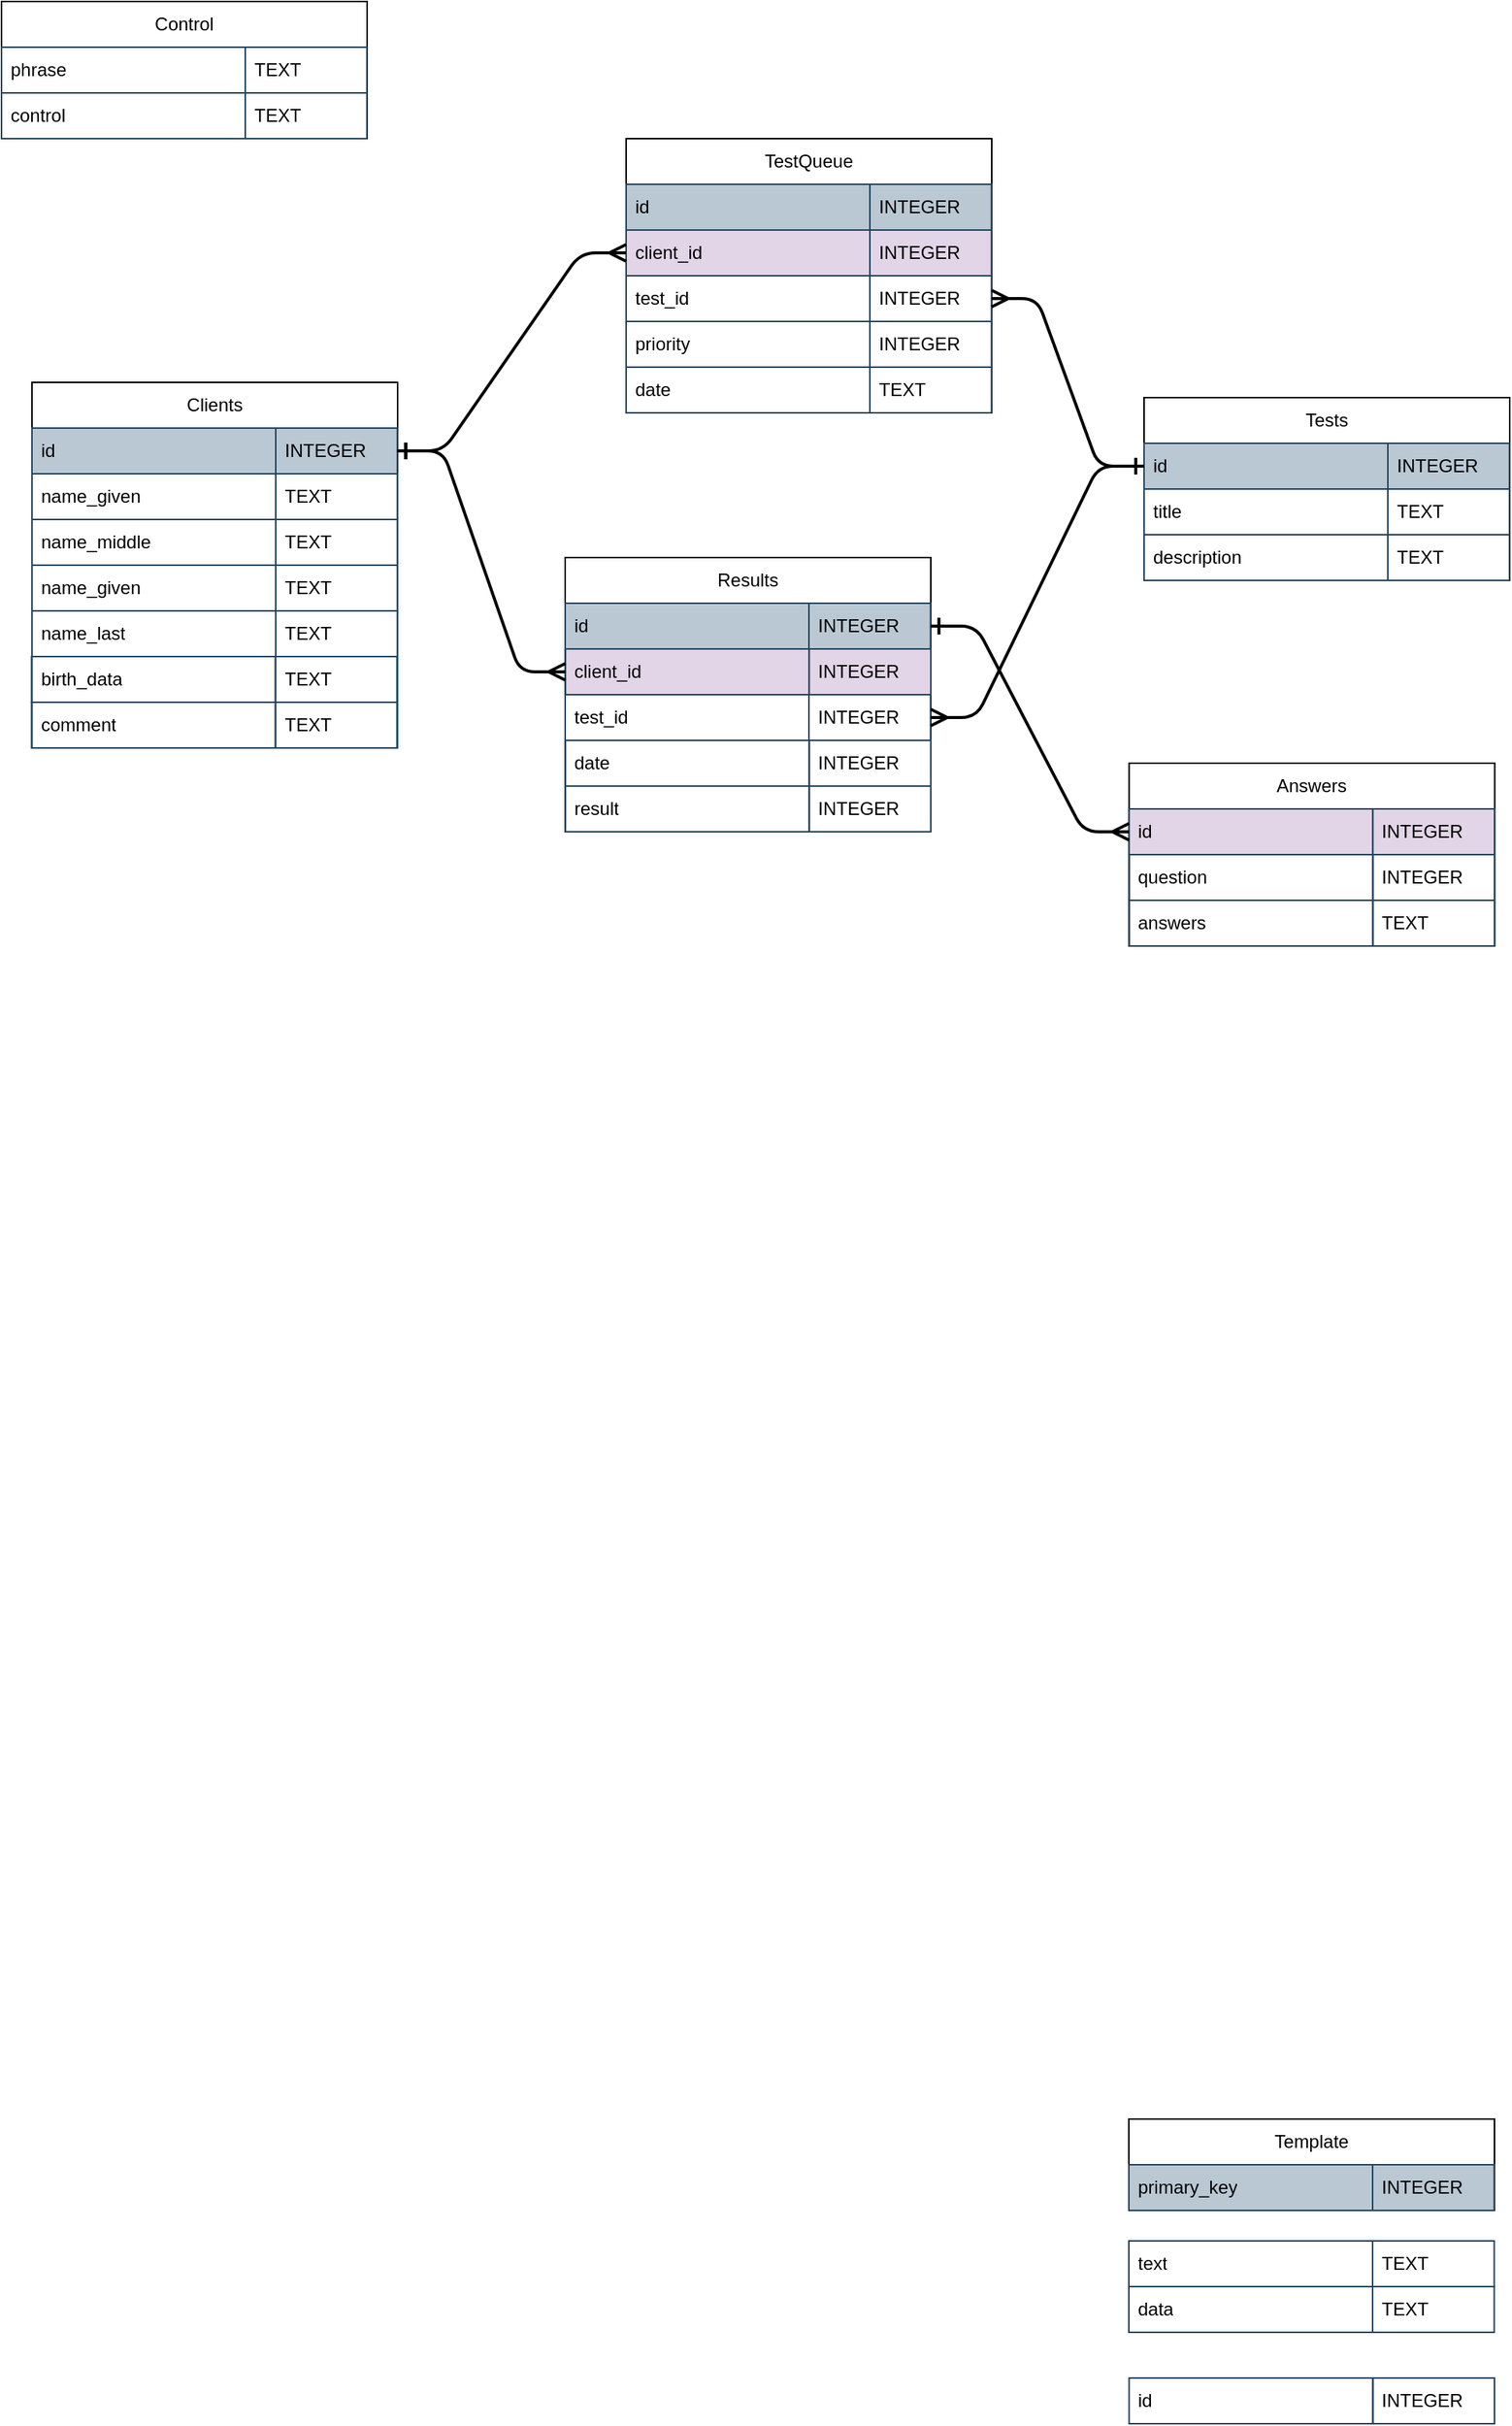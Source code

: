 <mxfile version="24.7.7">
  <diagram name="Page-1" id="b520641d-4fe3-3701-9064-5fc419738815">
    <mxGraphModel dx="1272" dy="804" grid="1" gridSize="10" guides="1" tooltips="1" connect="1" arrows="1" fold="1" page="1" pageScale="1" pageWidth="1100" pageHeight="850" background="none" math="0" shadow="0">
      <root>
        <mxCell id="0" />
        <mxCell id="1" parent="0" />
        <mxCell id="5imH1k4Vq9nAhO7qKi-u-30" value="Clients" style="swimlane;fontStyle=0;childLayout=stackLayout;horizontal=1;startSize=30;horizontalStack=0;resizeParent=1;resizeParentMax=0;resizeLast=0;collapsible=1;marginBottom=0;whiteSpace=wrap;html=1;" parent="1" vertex="1">
          <mxGeometry x="100" y="310" width="240" height="240" as="geometry" />
        </mxCell>
        <mxCell id="5imH1k4Vq9nAhO7qKi-u-35" value="" style="group" parent="5imH1k4Vq9nAhO7qKi-u-30" vertex="1" connectable="0">
          <mxGeometry y="30" width="240" height="30" as="geometry" />
        </mxCell>
        <mxCell id="5imH1k4Vq9nAhO7qKi-u-21" value="id" style="text;strokeColor=#23445d;fillColor=#bac8d3;align=left;verticalAlign=middle;spacingLeft=4;spacingRight=4;overflow=hidden;points=[[0,0.5],[1,0.5]];portConstraint=eastwest;rotatable=0;whiteSpace=wrap;html=1;" parent="5imH1k4Vq9nAhO7qKi-u-35" vertex="1">
          <mxGeometry width="160" height="30" as="geometry" />
        </mxCell>
        <mxCell id="5imH1k4Vq9nAhO7qKi-u-34" value="&lt;span style=&quot;box-sizing: border-box;&quot;&gt;&lt;font style=&quot;font-size: 12px;&quot; face=&quot;Helvetica&quot;&gt;INTEGER&lt;/font&gt;&lt;/span&gt;" style="text;strokeColor=#23445d;fillColor=#bac8d3;align=left;verticalAlign=middle;spacingLeft=4;spacingRight=4;overflow=hidden;points=[[0,0.5],[1,0.5]];portConstraint=eastwest;rotatable=0;whiteSpace=wrap;html=1;" parent="5imH1k4Vq9nAhO7qKi-u-35" vertex="1">
          <mxGeometry x="160" width="79.82" height="30" as="geometry" />
        </mxCell>
        <mxCell id="5imH1k4Vq9nAhO7qKi-u-40" value="" style="group;fillColor=none;strokeColor=#10739e;" parent="5imH1k4Vq9nAhO7qKi-u-30" vertex="1" connectable="0">
          <mxGeometry y="60" width="240" height="180" as="geometry" />
        </mxCell>
        <mxCell id="5imH1k4Vq9nAhO7qKi-u-41" value="name_given" style="text;strokeColor=#23445d;fillColor=none;align=left;verticalAlign=middle;spacingLeft=4;spacingRight=4;overflow=hidden;points=[[0,0.5],[1,0.5]];portConstraint=eastwest;rotatable=0;whiteSpace=wrap;html=1;" parent="5imH1k4Vq9nAhO7qKi-u-40" vertex="1">
          <mxGeometry width="160" height="30" as="geometry" />
        </mxCell>
        <mxCell id="5imH1k4Vq9nAhO7qKi-u-42" value="TEXT" style="text;strokeColor=#23445d;fillColor=none;align=left;verticalAlign=middle;spacingLeft=4;spacingRight=4;overflow=hidden;points=[[0,0.5],[1,0.5]];portConstraint=eastwest;rotatable=0;whiteSpace=wrap;html=1;" parent="5imH1k4Vq9nAhO7qKi-u-40" vertex="1">
          <mxGeometry x="160" width="79.82" height="30" as="geometry" />
        </mxCell>
        <mxCell id="5imH1k4Vq9nAhO7qKi-u-43" value="" style="group" parent="5imH1k4Vq9nAhO7qKi-u-40" vertex="1" connectable="0">
          <mxGeometry y="30" width="240" height="150" as="geometry" />
        </mxCell>
        <mxCell id="5imH1k4Vq9nAhO7qKi-u-44" value="name_middle" style="text;strokeColor=#23445d;fillColor=none;align=left;verticalAlign=middle;spacingLeft=4;spacingRight=4;overflow=hidden;points=[[0,0.5],[1,0.5]];portConstraint=eastwest;rotatable=0;whiteSpace=wrap;html=1;" parent="5imH1k4Vq9nAhO7qKi-u-43" vertex="1">
          <mxGeometry width="160" height="30" as="geometry" />
        </mxCell>
        <mxCell id="5imH1k4Vq9nAhO7qKi-u-45" value="TEXT" style="text;strokeColor=#23445d;fillColor=none;align=left;verticalAlign=middle;spacingLeft=4;spacingRight=4;overflow=hidden;points=[[0,0.5],[1,0.5]];portConstraint=eastwest;rotatable=0;whiteSpace=wrap;html=1;" parent="5imH1k4Vq9nAhO7qKi-u-43" vertex="1">
          <mxGeometry x="160" width="79.82" height="30" as="geometry" />
        </mxCell>
        <mxCell id="4gp_iH8_tthGyEwq_ENl-10" value="" style="group;fillColor=none;strokeColor=#10739e;" vertex="1" connectable="0" parent="5imH1k4Vq9nAhO7qKi-u-43">
          <mxGeometry y="30" width="240" height="120" as="geometry" />
        </mxCell>
        <mxCell id="4gp_iH8_tthGyEwq_ENl-11" value="name_given" style="text;strokeColor=#23445d;fillColor=none;align=left;verticalAlign=middle;spacingLeft=4;spacingRight=4;overflow=hidden;points=[[0,0.5],[1,0.5]];portConstraint=eastwest;rotatable=0;whiteSpace=wrap;html=1;" vertex="1" parent="4gp_iH8_tthGyEwq_ENl-10">
          <mxGeometry width="160" height="30" as="geometry" />
        </mxCell>
        <mxCell id="4gp_iH8_tthGyEwq_ENl-12" value="TEXT" style="text;strokeColor=#23445d;fillColor=none;align=left;verticalAlign=middle;spacingLeft=4;spacingRight=4;overflow=hidden;points=[[0,0.5],[1,0.5]];portConstraint=eastwest;rotatable=0;whiteSpace=wrap;html=1;" vertex="1" parent="4gp_iH8_tthGyEwq_ENl-10">
          <mxGeometry x="160" width="79.82" height="30" as="geometry" />
        </mxCell>
        <mxCell id="4gp_iH8_tthGyEwq_ENl-13" value="" style="group" vertex="1" connectable="0" parent="4gp_iH8_tthGyEwq_ENl-10">
          <mxGeometry y="30" width="240" height="90" as="geometry" />
        </mxCell>
        <mxCell id="4gp_iH8_tthGyEwq_ENl-14" value="name_last" style="text;strokeColor=#23445d;fillColor=none;align=left;verticalAlign=middle;spacingLeft=4;spacingRight=4;overflow=hidden;points=[[0,0.5],[1,0.5]];portConstraint=eastwest;rotatable=0;whiteSpace=wrap;html=1;" vertex="1" parent="4gp_iH8_tthGyEwq_ENl-13">
          <mxGeometry width="160" height="30" as="geometry" />
        </mxCell>
        <mxCell id="4gp_iH8_tthGyEwq_ENl-15" value="TEXT" style="text;strokeColor=#23445d;fillColor=none;align=left;verticalAlign=middle;spacingLeft=4;spacingRight=4;overflow=hidden;points=[[0,0.5],[1,0.5]];portConstraint=eastwest;rotatable=0;whiteSpace=wrap;html=1;" vertex="1" parent="4gp_iH8_tthGyEwq_ENl-13">
          <mxGeometry x="160" width="79.82" height="30" as="geometry" />
        </mxCell>
        <mxCell id="4gp_iH8_tthGyEwq_ENl-16" value="" style="group;fillColor=none;strokeColor=#10739e;" vertex="1" connectable="0" parent="4gp_iH8_tthGyEwq_ENl-13">
          <mxGeometry x="-0.18" y="30" width="240" height="60" as="geometry" />
        </mxCell>
        <mxCell id="4gp_iH8_tthGyEwq_ENl-17" value="birth_data" style="text;strokeColor=#23445d;fillColor=none;align=left;verticalAlign=middle;spacingLeft=4;spacingRight=4;overflow=hidden;points=[[0,0.5],[1,0.5]];portConstraint=eastwest;rotatable=0;whiteSpace=wrap;html=1;" vertex="1" parent="4gp_iH8_tthGyEwq_ENl-16">
          <mxGeometry width="160" height="30" as="geometry" />
        </mxCell>
        <mxCell id="4gp_iH8_tthGyEwq_ENl-18" value="TEXT" style="text;strokeColor=#23445d;fillColor=none;align=left;verticalAlign=middle;spacingLeft=4;spacingRight=4;overflow=hidden;points=[[0,0.5],[1,0.5]];portConstraint=eastwest;rotatable=0;whiteSpace=wrap;html=1;" vertex="1" parent="4gp_iH8_tthGyEwq_ENl-16">
          <mxGeometry x="160" width="79.82" height="30" as="geometry" />
        </mxCell>
        <mxCell id="4gp_iH8_tthGyEwq_ENl-19" value="" style="group" vertex="1" connectable="0" parent="4gp_iH8_tthGyEwq_ENl-16">
          <mxGeometry y="30" width="240" height="30" as="geometry" />
        </mxCell>
        <mxCell id="4gp_iH8_tthGyEwq_ENl-20" value="comment" style="text;strokeColor=#23445d;fillColor=none;align=left;verticalAlign=middle;spacingLeft=4;spacingRight=4;overflow=hidden;points=[[0,0.5],[1,0.5]];portConstraint=eastwest;rotatable=0;whiteSpace=wrap;html=1;" vertex="1" parent="4gp_iH8_tthGyEwq_ENl-19">
          <mxGeometry width="160" height="30" as="geometry" />
        </mxCell>
        <mxCell id="4gp_iH8_tthGyEwq_ENl-21" value="TEXT" style="text;strokeColor=#23445d;fillColor=none;align=left;verticalAlign=middle;spacingLeft=4;spacingRight=4;overflow=hidden;points=[[0,0.5],[1,0.5]];portConstraint=eastwest;rotatable=0;whiteSpace=wrap;html=1;" vertex="1" parent="4gp_iH8_tthGyEwq_ENl-19">
          <mxGeometry x="160" width="79.82" height="30" as="geometry" />
        </mxCell>
        <mxCell id="4gp_iH8_tthGyEwq_ENl-44" value="TestQueue" style="swimlane;fontStyle=0;childLayout=stackLayout;horizontal=1;startSize=30;horizontalStack=0;resizeParent=1;resizeParentMax=0;resizeLast=0;collapsible=1;marginBottom=0;whiteSpace=wrap;html=1;" vertex="1" parent="1">
          <mxGeometry x="490" y="150" width="240" height="180" as="geometry" />
        </mxCell>
        <mxCell id="4gp_iH8_tthGyEwq_ENl-45" value="" style="group" vertex="1" connectable="0" parent="4gp_iH8_tthGyEwq_ENl-44">
          <mxGeometry y="30" width="240" height="150" as="geometry" />
        </mxCell>
        <mxCell id="4gp_iH8_tthGyEwq_ENl-46" value="id" style="text;strokeColor=#23445d;fillColor=#bac8d3;align=left;verticalAlign=middle;spacingLeft=4;spacingRight=4;overflow=hidden;points=[[0,0.5],[1,0.5]];portConstraint=eastwest;rotatable=0;whiteSpace=wrap;html=1;" vertex="1" parent="4gp_iH8_tthGyEwq_ENl-45">
          <mxGeometry width="160" height="30" as="geometry" />
        </mxCell>
        <mxCell id="4gp_iH8_tthGyEwq_ENl-47" value="&lt;span style=&quot;box-sizing: border-box;&quot;&gt;&lt;font style=&quot;font-size: 12px;&quot; face=&quot;Helvetica&quot;&gt;INTEGER&lt;/font&gt;&lt;/span&gt;" style="text;strokeColor=#23445d;fillColor=#bac8d3;align=left;verticalAlign=middle;spacingLeft=4;spacingRight=4;overflow=hidden;points=[[0,0.5],[1,0.5]];portConstraint=eastwest;rotatable=0;whiteSpace=wrap;html=1;" vertex="1" parent="4gp_iH8_tthGyEwq_ENl-45">
          <mxGeometry x="160" width="79.82" height="30" as="geometry" />
        </mxCell>
        <mxCell id="4gp_iH8_tthGyEwq_ENl-66" value="" style="group" vertex="1" connectable="0" parent="4gp_iH8_tthGyEwq_ENl-45">
          <mxGeometry y="30" width="239.82" height="60" as="geometry" />
        </mxCell>
        <mxCell id="4gp_iH8_tthGyEwq_ENl-49" value="client_id" style="text;strokeColor=#23445d;fillColor=#E1D5E7;align=left;verticalAlign=middle;spacingLeft=4;spacingRight=4;overflow=hidden;points=[[0,0.5],[1,0.5]];portConstraint=eastwest;rotatable=0;whiteSpace=wrap;html=1;" vertex="1" parent="4gp_iH8_tthGyEwq_ENl-66">
          <mxGeometry width="160" height="30" as="geometry" />
        </mxCell>
        <mxCell id="4gp_iH8_tthGyEwq_ENl-50" value="INTEGER" style="text;strokeColor=#23445D;fillColor=#E1D5E7;align=left;verticalAlign=middle;spacingLeft=4;spacingRight=4;overflow=hidden;points=[[0,0.5],[1,0.5]];portConstraint=eastwest;rotatable=0;whiteSpace=wrap;html=1;" vertex="1" parent="4gp_iH8_tthGyEwq_ENl-66">
          <mxGeometry x="160" width="79.82" height="30" as="geometry" />
        </mxCell>
        <mxCell id="4gp_iH8_tthGyEwq_ENl-73" value="" style="group" vertex="1" connectable="0" parent="4gp_iH8_tthGyEwq_ENl-66">
          <mxGeometry y="30" width="239.82" height="30" as="geometry" />
        </mxCell>
        <mxCell id="4gp_iH8_tthGyEwq_ENl-74" value="test_id" style="text;strokeColor=#23445d;fillColor=none;align=left;verticalAlign=middle;spacingLeft=4;spacingRight=4;overflow=hidden;points=[[0,0.5],[1,0.5]];portConstraint=eastwest;rotatable=0;whiteSpace=wrap;html=1;" vertex="1" parent="4gp_iH8_tthGyEwq_ENl-73">
          <mxGeometry width="160" height="30" as="geometry" />
        </mxCell>
        <mxCell id="4gp_iH8_tthGyEwq_ENl-75" value="INTEGER" style="text;strokeColor=#23445d;fillColor=none;align=left;verticalAlign=middle;spacingLeft=4;spacingRight=4;overflow=hidden;points=[[0,0.5],[1,0.5]];portConstraint=eastwest;rotatable=0;whiteSpace=wrap;html=1;" vertex="1" parent="4gp_iH8_tthGyEwq_ENl-73">
          <mxGeometry x="160" width="79.82" height="30" as="geometry" />
        </mxCell>
        <mxCell id="4gp_iH8_tthGyEwq_ENl-76" value="" style="group" vertex="1" connectable="0" parent="4gp_iH8_tthGyEwq_ENl-45">
          <mxGeometry y="90" width="239.82" height="60" as="geometry" />
        </mxCell>
        <mxCell id="4gp_iH8_tthGyEwq_ENl-77" value="priority" style="text;strokeColor=#23445d;fillColor=none;align=left;verticalAlign=middle;spacingLeft=4;spacingRight=4;overflow=hidden;points=[[0,0.5],[1,0.5]];portConstraint=eastwest;rotatable=0;whiteSpace=wrap;html=1;" vertex="1" parent="4gp_iH8_tthGyEwq_ENl-76">
          <mxGeometry width="160" height="30" as="geometry" />
        </mxCell>
        <mxCell id="4gp_iH8_tthGyEwq_ENl-78" value="INTEGER" style="text;strokeColor=#23445d;fillColor=none;align=left;verticalAlign=middle;spacingLeft=4;spacingRight=4;overflow=hidden;points=[[0,0.5],[1,0.5]];portConstraint=eastwest;rotatable=0;whiteSpace=wrap;html=1;" vertex="1" parent="4gp_iH8_tthGyEwq_ENl-76">
          <mxGeometry x="160" width="79.82" height="30" as="geometry" />
        </mxCell>
        <mxCell id="4gp_iH8_tthGyEwq_ENl-79" value="" style="group" vertex="1" connectable="0" parent="4gp_iH8_tthGyEwq_ENl-76">
          <mxGeometry y="30" width="239.82" height="30" as="geometry" />
        </mxCell>
        <mxCell id="4gp_iH8_tthGyEwq_ENl-80" value="date" style="text;strokeColor=#23445d;fillColor=none;align=left;verticalAlign=middle;spacingLeft=4;spacingRight=4;overflow=hidden;points=[[0,0.5],[1,0.5]];portConstraint=eastwest;rotatable=0;whiteSpace=wrap;html=1;" vertex="1" parent="4gp_iH8_tthGyEwq_ENl-79">
          <mxGeometry width="160" height="30" as="geometry" />
        </mxCell>
        <mxCell id="4gp_iH8_tthGyEwq_ENl-81" value="TEXT" style="text;strokeColor=#23445d;fillColor=none;align=left;verticalAlign=middle;spacingLeft=4;spacingRight=4;overflow=hidden;points=[[0,0.5],[1,0.5]];portConstraint=eastwest;rotatable=0;whiteSpace=wrap;html=1;" vertex="1" parent="4gp_iH8_tthGyEwq_ENl-79">
          <mxGeometry x="160" width="79.82" height="30" as="geometry" />
        </mxCell>
        <mxCell id="4gp_iH8_tthGyEwq_ENl-88" value="Tests" style="swimlane;fontStyle=0;childLayout=stackLayout;horizontal=1;startSize=30;horizontalStack=0;resizeParent=1;resizeParentMax=0;resizeLast=0;collapsible=1;marginBottom=0;whiteSpace=wrap;html=1;" vertex="1" parent="1">
          <mxGeometry x="830" y="320" width="240" height="120" as="geometry" />
        </mxCell>
        <mxCell id="4gp_iH8_tthGyEwq_ENl-126" value="" style="group" vertex="1" connectable="0" parent="4gp_iH8_tthGyEwq_ENl-88">
          <mxGeometry y="30" width="240" height="90" as="geometry" />
        </mxCell>
        <mxCell id="4gp_iH8_tthGyEwq_ENl-90" value="id" style="text;strokeColor=#23445d;fillColor=#bac8d3;align=left;verticalAlign=middle;spacingLeft=4;spacingRight=4;overflow=hidden;points=[[0,0.5],[1,0.5]];portConstraint=eastwest;rotatable=0;whiteSpace=wrap;html=1;" vertex="1" parent="4gp_iH8_tthGyEwq_ENl-126">
          <mxGeometry width="160" height="30" as="geometry" />
        </mxCell>
        <mxCell id="4gp_iH8_tthGyEwq_ENl-91" value="&lt;span style=&quot;box-sizing: border-box;&quot;&gt;&lt;font style=&quot;font-size: 12px;&quot; face=&quot;Helvetica&quot;&gt;INTEGER&lt;/font&gt;&lt;/span&gt;" style="text;strokeColor=#23445d;fillColor=#bac8d3;align=left;verticalAlign=middle;spacingLeft=4;spacingRight=4;overflow=hidden;points=[[0,0.5],[1,0.5]];portConstraint=eastwest;rotatable=0;whiteSpace=wrap;html=1;" vertex="1" parent="4gp_iH8_tthGyEwq_ENl-126">
          <mxGeometry x="160" width="79.82" height="30" as="geometry" />
        </mxCell>
        <mxCell id="4gp_iH8_tthGyEwq_ENl-131" value="" style="group" vertex="1" connectable="0" parent="4gp_iH8_tthGyEwq_ENl-126">
          <mxGeometry y="30" width="239.82" height="60" as="geometry" />
        </mxCell>
        <mxCell id="4gp_iH8_tthGyEwq_ENl-132" value="title" style="text;strokeColor=#23445d;fillColor=none;align=left;verticalAlign=middle;spacingLeft=4;spacingRight=4;overflow=hidden;points=[[0,0.5],[1,0.5]];portConstraint=eastwest;rotatable=0;whiteSpace=wrap;html=1;" vertex="1" parent="4gp_iH8_tthGyEwq_ENl-131">
          <mxGeometry width="160" height="30" as="geometry" />
        </mxCell>
        <mxCell id="4gp_iH8_tthGyEwq_ENl-133" value="TEXT" style="text;strokeColor=#23445d;fillColor=none;align=left;verticalAlign=middle;spacingLeft=4;spacingRight=4;overflow=hidden;points=[[0,0.5],[1,0.5]];portConstraint=eastwest;rotatable=0;whiteSpace=wrap;html=1;" vertex="1" parent="4gp_iH8_tthGyEwq_ENl-131">
          <mxGeometry x="160" width="79.82" height="30" as="geometry" />
        </mxCell>
        <mxCell id="4gp_iH8_tthGyEwq_ENl-134" value="" style="group" vertex="1" connectable="0" parent="4gp_iH8_tthGyEwq_ENl-131">
          <mxGeometry y="30" width="239.82" height="30" as="geometry" />
        </mxCell>
        <mxCell id="4gp_iH8_tthGyEwq_ENl-135" value="description" style="text;strokeColor=#23445d;fillColor=none;align=left;verticalAlign=middle;spacingLeft=4;spacingRight=4;overflow=hidden;points=[[0,0.5],[1,0.5]];portConstraint=eastwest;rotatable=0;whiteSpace=wrap;html=1;" vertex="1" parent="4gp_iH8_tthGyEwq_ENl-134">
          <mxGeometry width="160" height="30" as="geometry" />
        </mxCell>
        <mxCell id="4gp_iH8_tthGyEwq_ENl-136" value="TEXT" style="text;strokeColor=#23445d;fillColor=none;align=left;verticalAlign=middle;spacingLeft=4;spacingRight=4;overflow=hidden;points=[[0,0.5],[1,0.5]];portConstraint=eastwest;rotatable=0;whiteSpace=wrap;html=1;" vertex="1" parent="4gp_iH8_tthGyEwq_ENl-134">
          <mxGeometry x="160" width="79.82" height="30" as="geometry" />
        </mxCell>
        <mxCell id="4gp_iH8_tthGyEwq_ENl-127" value="Template" style="swimlane;fontStyle=0;childLayout=stackLayout;horizontal=1;startSize=30;horizontalStack=0;resizeParent=1;resizeParentMax=0;resizeLast=0;collapsible=1;marginBottom=0;whiteSpace=wrap;html=1;" vertex="1" parent="1">
          <mxGeometry x="820" y="1450" width="240" height="60" as="geometry" />
        </mxCell>
        <mxCell id="4gp_iH8_tthGyEwq_ENl-128" value="" style="group" vertex="1" connectable="0" parent="4gp_iH8_tthGyEwq_ENl-127">
          <mxGeometry y="30" width="240" height="30" as="geometry" />
        </mxCell>
        <mxCell id="4gp_iH8_tthGyEwq_ENl-129" value="primary_key" style="text;strokeColor=#23445d;fillColor=#bac8d3;align=left;verticalAlign=middle;spacingLeft=4;spacingRight=4;overflow=hidden;points=[[0,0.5],[1,0.5]];portConstraint=eastwest;rotatable=0;whiteSpace=wrap;html=1;" vertex="1" parent="4gp_iH8_tthGyEwq_ENl-128">
          <mxGeometry width="160" height="30" as="geometry" />
        </mxCell>
        <mxCell id="4gp_iH8_tthGyEwq_ENl-130" value="&lt;span style=&quot;box-sizing: border-box;&quot;&gt;&lt;font style=&quot;font-size: 12px;&quot; face=&quot;Helvetica&quot;&gt;INTEGER&lt;/font&gt;&lt;/span&gt;" style="text;strokeColor=#23445d;fillColor=#bac8d3;align=left;verticalAlign=middle;spacingLeft=4;spacingRight=4;overflow=hidden;points=[[0,0.5],[1,0.5]];portConstraint=eastwest;rotatable=0;whiteSpace=wrap;html=1;" vertex="1" parent="4gp_iH8_tthGyEwq_ENl-128">
          <mxGeometry x="160" width="79.82" height="30" as="geometry" />
        </mxCell>
        <mxCell id="4gp_iH8_tthGyEwq_ENl-137" value="Results" style="swimlane;fontStyle=0;childLayout=stackLayout;horizontal=1;startSize=30;horizontalStack=0;resizeParent=1;resizeParentMax=0;resizeLast=0;collapsible=1;marginBottom=0;whiteSpace=wrap;html=1;" vertex="1" parent="1">
          <mxGeometry x="450" y="425" width="240" height="180" as="geometry" />
        </mxCell>
        <mxCell id="4gp_iH8_tthGyEwq_ENl-138" value="" style="group" vertex="1" connectable="0" parent="4gp_iH8_tthGyEwq_ENl-137">
          <mxGeometry y="30" width="240" height="150" as="geometry" />
        </mxCell>
        <mxCell id="4gp_iH8_tthGyEwq_ENl-139" value="id" style="text;strokeColor=#23445d;fillColor=#bac8d3;align=left;verticalAlign=middle;spacingLeft=4;spacingRight=4;overflow=hidden;points=[[0,0.5],[1,0.5]];portConstraint=eastwest;rotatable=0;whiteSpace=wrap;html=1;" vertex="1" parent="4gp_iH8_tthGyEwq_ENl-138">
          <mxGeometry width="160" height="30" as="geometry" />
        </mxCell>
        <mxCell id="4gp_iH8_tthGyEwq_ENl-140" value="&lt;span style=&quot;box-sizing: border-box;&quot;&gt;&lt;font style=&quot;font-size: 12px;&quot; face=&quot;Helvetica&quot;&gt;INTEGER&lt;/font&gt;&lt;/span&gt;" style="text;strokeColor=#23445d;fillColor=#bac8d3;align=left;verticalAlign=middle;spacingLeft=4;spacingRight=4;overflow=hidden;points=[[0,0.5],[1,0.5]];portConstraint=eastwest;rotatable=0;whiteSpace=wrap;html=1;" vertex="1" parent="4gp_iH8_tthGyEwq_ENl-138">
          <mxGeometry x="160" width="79.82" height="30" as="geometry" />
        </mxCell>
        <mxCell id="4gp_iH8_tthGyEwq_ENl-143" value="" style="group" vertex="1" connectable="0" parent="4gp_iH8_tthGyEwq_ENl-138">
          <mxGeometry x="0.18" y="30" width="239.82" height="120" as="geometry" />
        </mxCell>
        <mxCell id="4gp_iH8_tthGyEwq_ENl-86" value="client_id" style="text;strokeColor=#23445d;fillColor=#E1D5E7;align=left;verticalAlign=middle;spacingLeft=4;spacingRight=4;overflow=hidden;points=[[0,0.5],[1,0.5]];portConstraint=eastwest;rotatable=0;whiteSpace=wrap;html=1;" vertex="1" parent="4gp_iH8_tthGyEwq_ENl-143">
          <mxGeometry width="160" height="30" as="geometry" />
        </mxCell>
        <mxCell id="4gp_iH8_tthGyEwq_ENl-87" value="INTEGER" style="text;strokeColor=#23445d;fillColor=#E1D5E7;align=left;verticalAlign=middle;spacingLeft=4;spacingRight=4;overflow=hidden;points=[[0,0.5],[1,0.5]];portConstraint=eastwest;rotatable=0;whiteSpace=wrap;html=1;" vertex="1" parent="4gp_iH8_tthGyEwq_ENl-143">
          <mxGeometry x="160" width="79.82" height="30" as="geometry" />
        </mxCell>
        <mxCell id="4gp_iH8_tthGyEwq_ENl-159" value="test_id" style="text;strokeColor=#23445d;fillColor=none;align=left;verticalAlign=middle;spacingLeft=4;spacingRight=4;overflow=hidden;points=[[0,0.5],[1,0.5]];portConstraint=eastwest;rotatable=0;whiteSpace=wrap;html=1;" vertex="1" parent="4gp_iH8_tthGyEwq_ENl-143">
          <mxGeometry x="-0.18" y="30" width="160" height="30" as="geometry" />
        </mxCell>
        <mxCell id="4gp_iH8_tthGyEwq_ENl-160" value="INTEGER" style="text;strokeColor=#23445d;fillColor=none;align=left;verticalAlign=middle;spacingLeft=4;spacingRight=4;overflow=hidden;points=[[0,0.5],[1,0.5]];portConstraint=eastwest;rotatable=0;whiteSpace=wrap;html=1;" vertex="1" parent="4gp_iH8_tthGyEwq_ENl-143">
          <mxGeometry x="159.82" y="30" width="79.82" height="30" as="geometry" />
        </mxCell>
        <mxCell id="4gp_iH8_tthGyEwq_ENl-161" value="" style="group" vertex="1" connectable="0" parent="4gp_iH8_tthGyEwq_ENl-143">
          <mxGeometry y="60" width="239.82" height="60" as="geometry" />
        </mxCell>
        <mxCell id="4gp_iH8_tthGyEwq_ENl-162" value="date" style="text;strokeColor=#23445d;fillColor=none;align=left;verticalAlign=middle;spacingLeft=4;spacingRight=4;overflow=hidden;points=[[0,0.5],[1,0.5]];portConstraint=eastwest;rotatable=0;whiteSpace=wrap;html=1;" vertex="1" parent="4gp_iH8_tthGyEwq_ENl-161">
          <mxGeometry width="160" height="30" as="geometry" />
        </mxCell>
        <mxCell id="4gp_iH8_tthGyEwq_ENl-163" value="INTEGER" style="text;strokeColor=#23445d;fillColor=none;align=left;verticalAlign=middle;spacingLeft=4;spacingRight=4;overflow=hidden;points=[[0,0.5],[1,0.5]];portConstraint=eastwest;rotatable=0;whiteSpace=wrap;html=1;" vertex="1" parent="4gp_iH8_tthGyEwq_ENl-161">
          <mxGeometry x="160" width="79.82" height="30" as="geometry" />
        </mxCell>
        <mxCell id="4gp_iH8_tthGyEwq_ENl-164" value="result" style="text;strokeColor=#23445d;fillColor=none;align=left;verticalAlign=middle;spacingLeft=4;spacingRight=4;overflow=hidden;points=[[0,0.5],[1,0.5]];portConstraint=eastwest;rotatable=0;whiteSpace=wrap;html=1;" vertex="1" parent="4gp_iH8_tthGyEwq_ENl-161">
          <mxGeometry y="30" width="160" height="30" as="geometry" />
        </mxCell>
        <mxCell id="4gp_iH8_tthGyEwq_ENl-165" value="INTEGER" style="text;strokeColor=#23445d;fillColor=none;align=left;verticalAlign=middle;spacingLeft=4;spacingRight=4;overflow=hidden;points=[[0,0.5],[1,0.5]];portConstraint=eastwest;rotatable=0;whiteSpace=wrap;html=1;" vertex="1" parent="4gp_iH8_tthGyEwq_ENl-161">
          <mxGeometry x="160" y="30" width="79.82" height="30" as="geometry" />
        </mxCell>
        <mxCell id="4gp_iH8_tthGyEwq_ENl-166" value="" style="group" vertex="1" connectable="0" parent="1">
          <mxGeometry x="820.18" y="1620" width="239.82" height="30" as="geometry" />
        </mxCell>
        <mxCell id="4gp_iH8_tthGyEwq_ENl-152" value="id" style="text;strokeColor=#23445d;fillColor=none;align=left;verticalAlign=middle;spacingLeft=4;spacingRight=4;overflow=hidden;points=[[0,0.5],[1,0.5]];portConstraint=eastwest;rotatable=0;whiteSpace=wrap;html=1;" vertex="1" parent="4gp_iH8_tthGyEwq_ENl-166">
          <mxGeometry width="160" height="30" as="geometry" />
        </mxCell>
        <mxCell id="4gp_iH8_tthGyEwq_ENl-153" value="INTEGER" style="text;strokeColor=#23445d;fillColor=none;align=left;verticalAlign=middle;spacingLeft=4;spacingRight=4;overflow=hidden;points=[[0,0.5],[1,0.5]];portConstraint=eastwest;rotatable=0;whiteSpace=wrap;html=1;" vertex="1" parent="4gp_iH8_tthGyEwq_ENl-166">
          <mxGeometry x="160" width="79.82" height="30" as="geometry" />
        </mxCell>
        <mxCell id="4gp_iH8_tthGyEwq_ENl-167" value="Answers" style="swimlane;fontStyle=0;childLayout=stackLayout;horizontal=1;startSize=30;horizontalStack=0;resizeParent=1;resizeParentMax=0;resizeLast=0;collapsible=1;marginBottom=0;whiteSpace=wrap;html=1;" vertex="1" parent="1">
          <mxGeometry x="820.18" y="560" width="240" height="120" as="geometry" />
        </mxCell>
        <mxCell id="4gp_iH8_tthGyEwq_ENl-168" value="" style="group" vertex="1" connectable="0" parent="4gp_iH8_tthGyEwq_ENl-167">
          <mxGeometry y="30" width="240" height="90" as="geometry" />
        </mxCell>
        <mxCell id="4gp_iH8_tthGyEwq_ENl-169" value="id" style="text;strokeColor=#23445d;fillColor=#E1D5E7;align=left;verticalAlign=middle;spacingLeft=4;spacingRight=4;overflow=hidden;points=[[0,0.5],[1,0.5]];portConstraint=eastwest;rotatable=0;whiteSpace=wrap;html=1;" vertex="1" parent="4gp_iH8_tthGyEwq_ENl-168">
          <mxGeometry width="160" height="30" as="geometry" />
        </mxCell>
        <mxCell id="4gp_iH8_tthGyEwq_ENl-170" value="&lt;span style=&quot;box-sizing: border-box;&quot;&gt;&lt;font style=&quot;font-size: 12px;&quot; face=&quot;Helvetica&quot;&gt;INTEGER&lt;/font&gt;&lt;/span&gt;" style="text;strokeColor=#23445d;fillColor=#E1D5E7;align=left;verticalAlign=middle;spacingLeft=4;spacingRight=4;overflow=hidden;points=[[0,0.5],[1,0.5]];portConstraint=eastwest;rotatable=0;whiteSpace=wrap;html=1;" vertex="1" parent="4gp_iH8_tthGyEwq_ENl-168">
          <mxGeometry x="160" width="79.82" height="30" as="geometry" />
        </mxCell>
        <mxCell id="4gp_iH8_tthGyEwq_ENl-171" value="" style="group" vertex="1" connectable="0" parent="4gp_iH8_tthGyEwq_ENl-168">
          <mxGeometry y="30" width="239.82" height="60" as="geometry" />
        </mxCell>
        <mxCell id="4gp_iH8_tthGyEwq_ENl-172" value="question" style="text;strokeColor=#23445d;fillColor=none;align=left;verticalAlign=middle;spacingLeft=4;spacingRight=4;overflow=hidden;points=[[0,0.5],[1,0.5]];portConstraint=eastwest;rotatable=0;whiteSpace=wrap;html=1;" vertex="1" parent="4gp_iH8_tthGyEwq_ENl-171">
          <mxGeometry width="160" height="30" as="geometry" />
        </mxCell>
        <mxCell id="4gp_iH8_tthGyEwq_ENl-173" value="INTEGER" style="text;strokeColor=#23445d;fillColor=none;align=left;verticalAlign=middle;spacingLeft=4;spacingRight=4;overflow=hidden;points=[[0,0.5],[1,0.5]];portConstraint=eastwest;rotatable=0;whiteSpace=wrap;html=1;" vertex="1" parent="4gp_iH8_tthGyEwq_ENl-171">
          <mxGeometry x="160" width="79.82" height="30" as="geometry" />
        </mxCell>
        <mxCell id="4gp_iH8_tthGyEwq_ENl-174" value="" style="group" vertex="1" connectable="0" parent="4gp_iH8_tthGyEwq_ENl-171">
          <mxGeometry y="30" width="239.82" height="30" as="geometry" />
        </mxCell>
        <mxCell id="4gp_iH8_tthGyEwq_ENl-175" value="answers" style="text;strokeColor=#23445d;fillColor=none;align=left;verticalAlign=middle;spacingLeft=4;spacingRight=4;overflow=hidden;points=[[0,0.5],[1,0.5]];portConstraint=eastwest;rotatable=0;whiteSpace=wrap;html=1;" vertex="1" parent="4gp_iH8_tthGyEwq_ENl-174">
          <mxGeometry width="160" height="30" as="geometry" />
        </mxCell>
        <mxCell id="4gp_iH8_tthGyEwq_ENl-176" value="TEXT" style="text;strokeColor=#23445d;fillColor=none;align=left;verticalAlign=middle;spacingLeft=4;spacingRight=4;overflow=hidden;points=[[0,0.5],[1,0.5]];portConstraint=eastwest;rotatable=0;whiteSpace=wrap;html=1;" vertex="1" parent="4gp_iH8_tthGyEwq_ENl-174">
          <mxGeometry x="160" width="79.82" height="30" as="geometry" />
        </mxCell>
        <mxCell id="4gp_iH8_tthGyEwq_ENl-178" value="" style="edgeStyle=entityRelationEdgeStyle;fontSize=12;html=1;endArrow=ERmany;rounded=1;endFill=0;startArrow=ERone;startFill=0;entryX=0;entryY=0.5;entryDx=0;entryDy=0;exitX=1;exitY=0.5;exitDx=0;exitDy=0;curved=0;strokeWidth=2;targetPerimeterSpacing=0;endSize=8;startSize=8;strokeColor=default;" edge="1" parent="1" source="5imH1k4Vq9nAhO7qKi-u-34" target="4gp_iH8_tthGyEwq_ENl-49">
          <mxGeometry width="100" height="100" relative="1" as="geometry">
            <mxPoint x="330.0" y="390" as="sourcePoint" />
            <mxPoint x="480.18" y="310" as="targetPoint" />
            <Array as="points">
              <mxPoint x="410.18" y="435" />
            </Array>
          </mxGeometry>
        </mxCell>
        <mxCell id="4gp_iH8_tthGyEwq_ENl-179" value="" style="edgeStyle=entityRelationEdgeStyle;fontSize=12;html=1;endArrow=ERmany;rounded=1;endFill=0;startArrow=ERone;startFill=0;entryX=0;entryY=0.5;entryDx=0;entryDy=0;curved=0;strokeWidth=2;targetPerimeterSpacing=0;endSize=8;startSize=8;exitX=1;exitY=0.5;exitDx=0;exitDy=0;" edge="1" parent="1" source="5imH1k4Vq9nAhO7qKi-u-34" target="4gp_iH8_tthGyEwq_ENl-86">
          <mxGeometry width="100" height="100" relative="1" as="geometry">
            <mxPoint x="400" y="500" as="sourcePoint" />
            <mxPoint x="450" y="595" as="targetPoint" />
            <Array as="points">
              <mxPoint x="380" y="720" />
              <mxPoint x="380" y="470" />
              <mxPoint x="410" y="570" />
              <mxPoint x="400" y="580" />
              <mxPoint x="380" y="500" />
            </Array>
          </mxGeometry>
        </mxCell>
        <mxCell id="4gp_iH8_tthGyEwq_ENl-180" value="" style="edgeStyle=entityRelationEdgeStyle;fontSize=12;html=1;endArrow=ERmany;rounded=1;endFill=0;startArrow=ERone;startFill=0;entryX=1;entryY=0.5;entryDx=0;entryDy=0;exitX=0;exitY=0.5;exitDx=0;exitDy=0;curved=0;strokeWidth=2;targetPerimeterSpacing=0;endSize=8;startSize=8;strokeColor=default;" edge="1" parent="1" source="4gp_iH8_tthGyEwq_ENl-90" target="4gp_iH8_tthGyEwq_ENl-75">
          <mxGeometry width="100" height="100" relative="1" as="geometry">
            <mxPoint x="800" y="290" as="sourcePoint" />
            <mxPoint x="950" y="210" as="targetPoint" />
            <Array as="points">
              <mxPoint x="870.18" y="370" />
            </Array>
          </mxGeometry>
        </mxCell>
        <mxCell id="4gp_iH8_tthGyEwq_ENl-181" value="" style="edgeStyle=entityRelationEdgeStyle;fontSize=12;html=1;endArrow=ERmany;rounded=1;endFill=0;startArrow=ERone;startFill=0;exitX=0;exitY=0.5;exitDx=0;exitDy=0;curved=0;strokeWidth=2;targetPerimeterSpacing=0;endSize=8;startSize=8;strokeColor=default;entryX=1;entryY=0.5;entryDx=0;entryDy=0;" edge="1" parent="1" source="4gp_iH8_tthGyEwq_ENl-90" target="4gp_iH8_tthGyEwq_ENl-160">
          <mxGeometry width="100" height="100" relative="1" as="geometry">
            <mxPoint x="850" y="440" as="sourcePoint" />
            <mxPoint x="810" y="610" as="targetPoint" />
            <Array as="points">
              <mxPoint x="880.18" y="380" />
            </Array>
          </mxGeometry>
        </mxCell>
        <mxCell id="4gp_iH8_tthGyEwq_ENl-183" value="" style="edgeStyle=entityRelationEdgeStyle;fontSize=12;html=1;endArrow=ERmany;rounded=1;endFill=0;startArrow=ERone;startFill=0;exitX=1;exitY=0.5;exitDx=0;exitDy=0;curved=0;strokeWidth=2;targetPerimeterSpacing=0;endSize=8;startSize=8;strokeColor=#000000;entryX=0;entryY=0.5;entryDx=0;entryDy=0;jumpStyle=none;jumpSize=6;" edge="1" parent="1" source="4gp_iH8_tthGyEwq_ENl-140" target="4gp_iH8_tthGyEwq_ENl-169">
          <mxGeometry width="100" height="100" relative="1" as="geometry">
            <mxPoint x="730" y="710" as="sourcePoint" />
            <mxPoint x="600" y="890" as="targetPoint" />
            <Array as="points">
              <mxPoint x="770.18" y="660" />
            </Array>
          </mxGeometry>
        </mxCell>
        <mxCell id="4gp_iH8_tthGyEwq_ENl-184" value="" style="group" vertex="1" connectable="0" parent="1">
          <mxGeometry x="820" y="1530" width="239.82" height="60" as="geometry" />
        </mxCell>
        <mxCell id="4gp_iH8_tthGyEwq_ENl-83" value="text" style="text;strokeColor=#23445d;fillColor=none;align=left;verticalAlign=middle;spacingLeft=4;spacingRight=4;overflow=hidden;points=[[0,0.5],[1,0.5]];portConstraint=eastwest;rotatable=0;whiteSpace=wrap;html=1;container=0;" vertex="1" parent="4gp_iH8_tthGyEwq_ENl-184">
          <mxGeometry width="160" height="30" as="geometry" />
        </mxCell>
        <mxCell id="4gp_iH8_tthGyEwq_ENl-84" value="TEXT" style="text;strokeColor=#23445d;fillColor=none;align=left;verticalAlign=middle;spacingLeft=4;spacingRight=4;overflow=hidden;points=[[0,0.5],[1,0.5]];portConstraint=eastwest;rotatable=0;whiteSpace=wrap;html=1;container=0;" vertex="1" parent="4gp_iH8_tthGyEwq_ENl-184">
          <mxGeometry x="160" width="79.82" height="30" as="geometry" />
        </mxCell>
        <mxCell id="4gp_iH8_tthGyEwq_ENl-141" value="data" style="text;strokeColor=#23445d;fillColor=none;align=left;verticalAlign=middle;spacingLeft=4;spacingRight=4;overflow=hidden;points=[[0,0.5],[1,0.5]];portConstraint=eastwest;rotatable=0;whiteSpace=wrap;html=1;container=0;" vertex="1" parent="4gp_iH8_tthGyEwq_ENl-184">
          <mxGeometry y="30" width="160" height="30" as="geometry" />
        </mxCell>
        <mxCell id="4gp_iH8_tthGyEwq_ENl-142" value="TEXT" style="text;strokeColor=#23445d;fillColor=none;align=left;verticalAlign=middle;spacingLeft=4;spacingRight=4;overflow=hidden;points=[[0,0.5],[1,0.5]];portConstraint=eastwest;rotatable=0;whiteSpace=wrap;html=1;container=0;" vertex="1" parent="4gp_iH8_tthGyEwq_ENl-184">
          <mxGeometry x="160" y="30" width="79.82" height="30" as="geometry" />
        </mxCell>
        <mxCell id="4gp_iH8_tthGyEwq_ENl-185" value="Control" style="swimlane;fontStyle=0;childLayout=stackLayout;horizontal=1;startSize=30;horizontalStack=0;resizeParent=1;resizeParentMax=0;resizeLast=0;collapsible=1;marginBottom=0;whiteSpace=wrap;html=1;" vertex="1" parent="1">
          <mxGeometry x="80" y="60" width="240" height="90" as="geometry" />
        </mxCell>
        <mxCell id="4gp_iH8_tthGyEwq_ENl-186" value="" style="group" vertex="1" connectable="0" parent="4gp_iH8_tthGyEwq_ENl-185">
          <mxGeometry y="30" width="240" height="60" as="geometry" />
        </mxCell>
        <mxCell id="4gp_iH8_tthGyEwq_ENl-187" value="phrase" style="text;strokeColor=#23445d;fillColor=none;align=left;verticalAlign=middle;spacingLeft=4;spacingRight=4;overflow=hidden;points=[[0,0.5],[1,0.5]];portConstraint=eastwest;rotatable=0;whiteSpace=wrap;html=1;" vertex="1" parent="4gp_iH8_tthGyEwq_ENl-186">
          <mxGeometry width="160" height="30" as="geometry" />
        </mxCell>
        <mxCell id="4gp_iH8_tthGyEwq_ENl-188" value="&lt;span style=&quot;box-sizing: border-box;&quot;&gt;&lt;font style=&quot;font-size: 12px;&quot; face=&quot;Helvetica&quot;&gt;TEXT&lt;/font&gt;&lt;/span&gt;" style="text;strokeColor=#23445d;fillColor=none;align=left;verticalAlign=middle;spacingLeft=4;spacingRight=4;overflow=hidden;points=[[0,0.5],[1,0.5]];portConstraint=eastwest;rotatable=0;whiteSpace=wrap;html=1;" vertex="1" parent="4gp_iH8_tthGyEwq_ENl-186">
          <mxGeometry x="160" width="79.82" height="30" as="geometry" />
        </mxCell>
        <mxCell id="4gp_iH8_tthGyEwq_ENl-189" value="" style="group" vertex="1" connectable="0" parent="4gp_iH8_tthGyEwq_ENl-186">
          <mxGeometry y="30" width="239.82" height="30" as="geometry" />
        </mxCell>
        <mxCell id="4gp_iH8_tthGyEwq_ENl-190" value="control" style="text;strokeColor=#23445d;fillColor=none;align=left;verticalAlign=middle;spacingLeft=4;spacingRight=4;overflow=hidden;points=[[0,0.5],[1,0.5]];portConstraint=eastwest;rotatable=0;whiteSpace=wrap;html=1;" vertex="1" parent="4gp_iH8_tthGyEwq_ENl-189">
          <mxGeometry width="160" height="30" as="geometry" />
        </mxCell>
        <mxCell id="4gp_iH8_tthGyEwq_ENl-191" value="TEXT" style="text;strokeColor=#23445d;fillColor=none;align=left;verticalAlign=middle;spacingLeft=4;spacingRight=4;overflow=hidden;points=[[0,0.5],[1,0.5]];portConstraint=eastwest;rotatable=0;whiteSpace=wrap;html=1;" vertex="1" parent="4gp_iH8_tthGyEwq_ENl-189">
          <mxGeometry x="160" width="79.82" height="30" as="geometry" />
        </mxCell>
      </root>
    </mxGraphModel>
  </diagram>
</mxfile>
